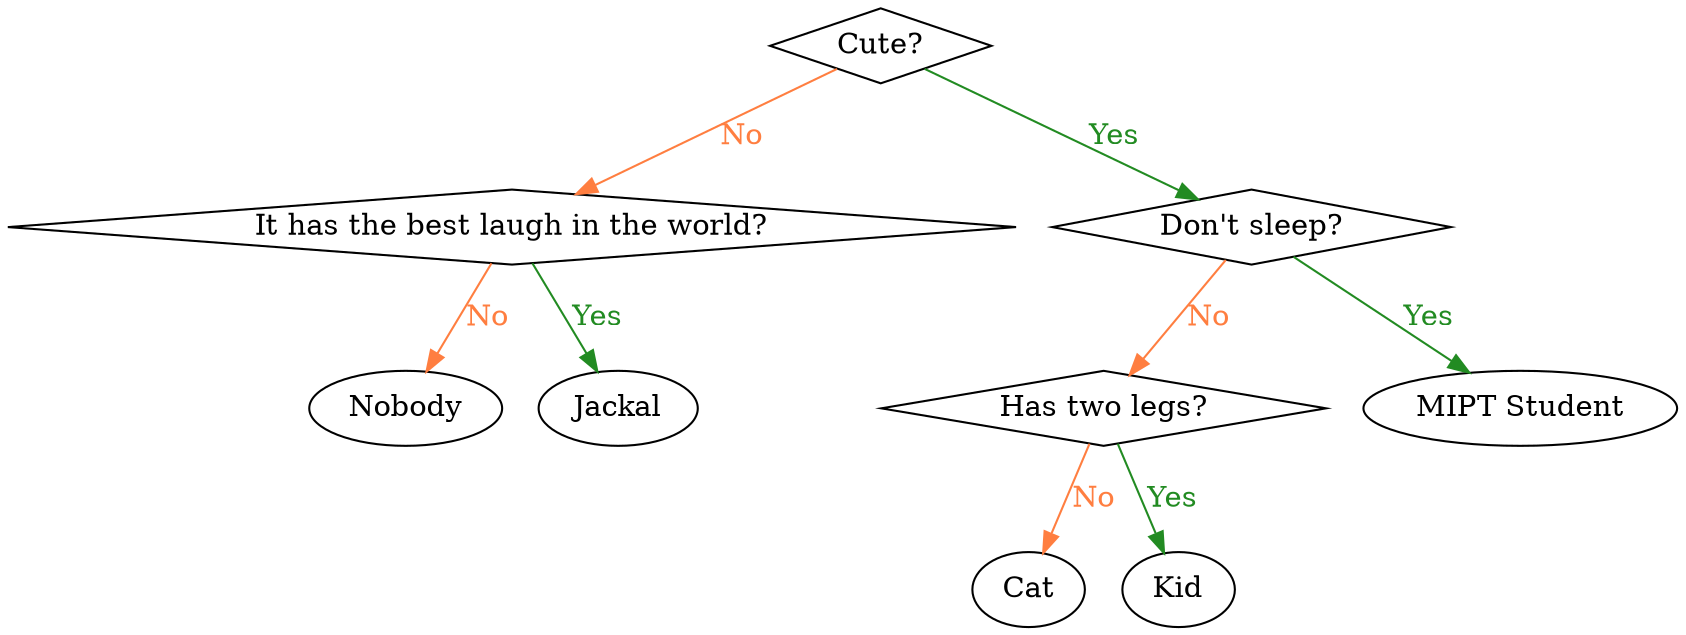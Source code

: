 digraph G {
N0 [shape=diamond, label="Cute?"]
N1 [shape=diamond, label="It has the best laugh in the world?"]
N7 [label="Nobody"]
N8 [label="Jackal"]
N1 -> N7 [color="#ff7e40", fontcolor="#ff7e40", label="No"]
N1 -> N8 [color="#228b22", fontcolor="#228b22", label="Yes"]
N2 [shape=diamond, label="Don't sleep?"]
N3 [shape=diamond, label="Has two legs?"]
N5 [label="Cat"]
N6 [label="Kid"]
N3 -> N5 [color="#ff7e40", fontcolor="#ff7e40", label="No"]
N3 -> N6 [color="#228b22", fontcolor="#228b22", label="Yes"]
N4 [label="MIPT Student"]
N2 -> N3 [color="#ff7e40", fontcolor="#ff7e40", label="No"]
N2 -> N4 [color="#228b22", fontcolor="#228b22", label="Yes"]
N0 -> N1 [color="#ff7e40", fontcolor="#ff7e40", label="No"]
N0 -> N2 [color="#228b22", fontcolor="#228b22", label="Yes"]
}
